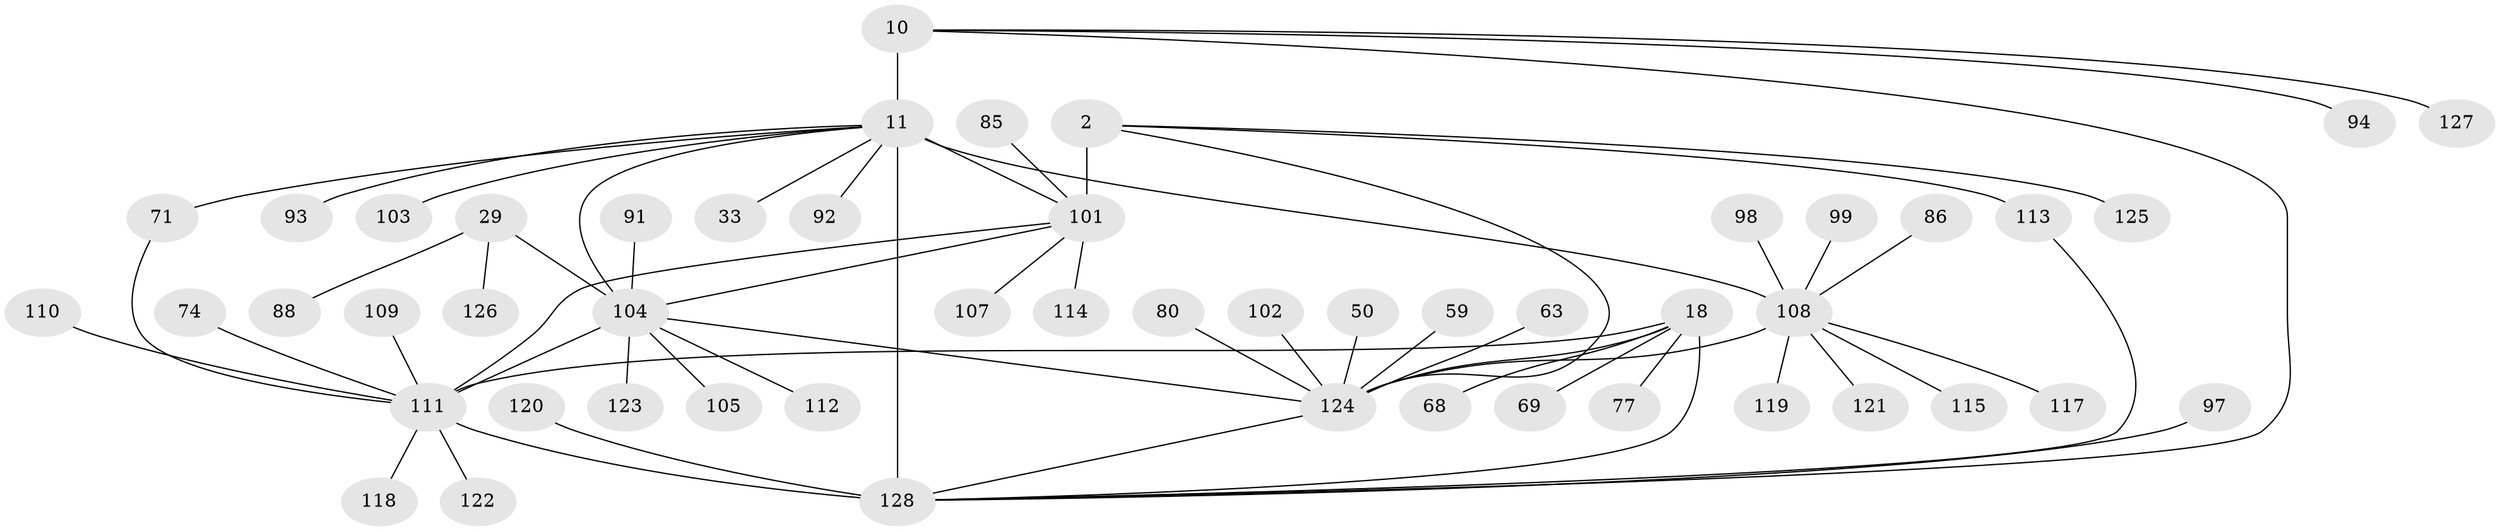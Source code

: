 // original degree distribution, {7: 0.0546875, 9: 0.0546875, 6: 0.03125, 8: 0.046875, 5: 0.015625, 15: 0.0078125, 10: 0.03125, 11: 0.0078125, 3: 0.0703125, 1: 0.5703125, 2: 0.109375}
// Generated by graph-tools (version 1.1) at 2025/58/03/04/25 21:58:00]
// undirected, 51 vertices, 61 edges
graph export_dot {
graph [start="1"]
  node [color=gray90,style=filled];
  2 [super="+1"];
  10 [super="+9"];
  11 [super="+7+8"];
  18 [super="+16"];
  29 [super="+28"];
  33;
  50;
  59;
  63;
  68;
  69;
  71 [super="+64"];
  74;
  77;
  80;
  85;
  86;
  88;
  91;
  92 [super="+58"];
  93;
  94;
  97 [super="+35"];
  98;
  99;
  101 [super="+6+43+52+5+54"];
  102;
  103;
  104 [super="+67"];
  105;
  107 [super="+106"];
  108 [super="+82+23+42+61"];
  109;
  110;
  111 [super="+36+17+32+39+40+44+60+65+73"];
  112;
  113 [super="+75"];
  114 [super="+31+83"];
  115;
  117;
  118 [super="+76"];
  119;
  120 [super="+95"];
  121;
  122;
  123;
  124 [super="+100+24+21"];
  125;
  126 [super="+78"];
  127;
  128 [super="+37+87+89+116+12+46+48+66+84+90"];
  2 -- 125;
  2 -- 113;
  2 -- 124 [weight=2];
  2 -- 101 [weight=8];
  10 -- 11 [weight=6];
  10 -- 94;
  10 -- 127;
  10 -- 128 [weight=2];
  11 -- 33;
  11 -- 93;
  11 -- 103;
  11 -- 108 [weight=2];
  11 -- 71;
  11 -- 92;
  11 -- 128 [weight=5];
  11 -- 101;
  11 -- 104;
  18 -- 69;
  18 -- 77;
  18 -- 68;
  18 -- 128;
  18 -- 111 [weight=8];
  18 -- 124;
  29 -- 88;
  29 -- 126;
  29 -- 104 [weight=8];
  50 -- 124;
  59 -- 124;
  63 -- 124;
  71 -- 111;
  74 -- 111;
  80 -- 124;
  85 -- 101;
  86 -- 108;
  91 -- 104;
  97 -- 128;
  98 -- 108;
  99 -- 108;
  101 -- 111;
  101 -- 114;
  101 -- 104;
  101 -- 107;
  102 -- 124;
  104 -- 105;
  104 -- 111 [weight=2];
  104 -- 112;
  104 -- 123;
  104 -- 124;
  108 -- 115;
  108 -- 119;
  108 -- 117;
  108 -- 121;
  108 -- 124 [weight=8];
  109 -- 111;
  110 -- 111;
  111 -- 128 [weight=2];
  111 -- 118;
  111 -- 122;
  113 -- 128;
  120 -- 128;
  124 -- 128 [weight=2];
}
